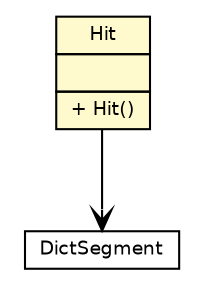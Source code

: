 #!/usr/local/bin/dot
#
# Class diagram 
# Generated by UmlGraph version 4.6 (http://www.spinellis.gr/sw/umlgraph)
#

digraph G {
	edge [fontname="Helvetica",fontsize=10,labelfontname="Helvetica",labelfontsize=10];
	node [fontname="Helvetica",fontsize=10,shape=plaintext];
	// org.wltea.analyzer.core.Hit
	c2272 [label=<<table border="0" cellborder="1" cellspacing="0" cellpadding="2" port="p" bgcolor="lemonChiffon" href="./Hit.html">
		<tr><td><table border="0" cellspacing="0" cellpadding="1">
			<tr><td> Hit </td></tr>
		</table></td></tr>
		<tr><td><table border="0" cellspacing="0" cellpadding="1">
			<tr><td align="left">  </td></tr>
		</table></td></tr>
		<tr><td><table border="0" cellspacing="0" cellpadding="1">
			<tr><td align="left"> + Hit() </td></tr>
		</table></td></tr>
		</table>>, fontname="Helvetica", fontcolor="black", fontsize=9.0];
	// org.wltea.analyzer.core.Hit NAVASSOC org.wltea.analyzer.core.DictSegment
	c2272:p -> c2355:p [taillabel="", label="", headlabel="", fontname="Helvetica", fontcolor="black", fontsize=10.0, color="black", arrowhead=open];
	// org.wltea.analyzer.core.DictSegment
	c2355 [label=<<table border="0" cellborder="1" cellspacing="0" cellpadding="2" port="p" href="http://java.sun.com/j2se/1.4.2/docs/api/org/wltea/analyzer/core/DictSegment.html">
		<tr><td><table border="0" cellspacing="0" cellpadding="1">
			<tr><td> DictSegment </td></tr>
		</table></td></tr>
		</table>>, fontname="Helvetica", fontcolor="black", fontsize=9.0];
}

